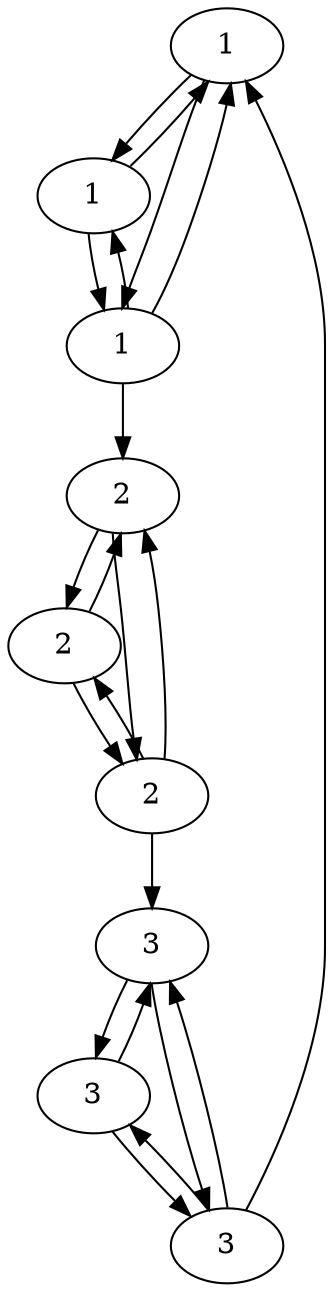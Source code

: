 digraph causal
{
	a [label="1"]
	b [label="1"]
	c [label="1"]
	d [label="2"]
	e [label="2"]
	f [label="2"]
	g [label="3"]
	h [label="3"]
	i [label="3"]

//	a
//	b
//	c
//	d
//	e
//	f
//	g
//	h
//	i

	a -> b [type=1];
	a -> c
	b -> c [type=1];
	b -> a
	c -> b
	c -> a
	c -> d

	d -> e
	d -> f
	e -> f
	e -> d
	f -> d
	f -> e
	f -> g

	g -> h
	g -> i
	h -> i
	h -> g
	i -> h
	i -> g
	i -> a
}
